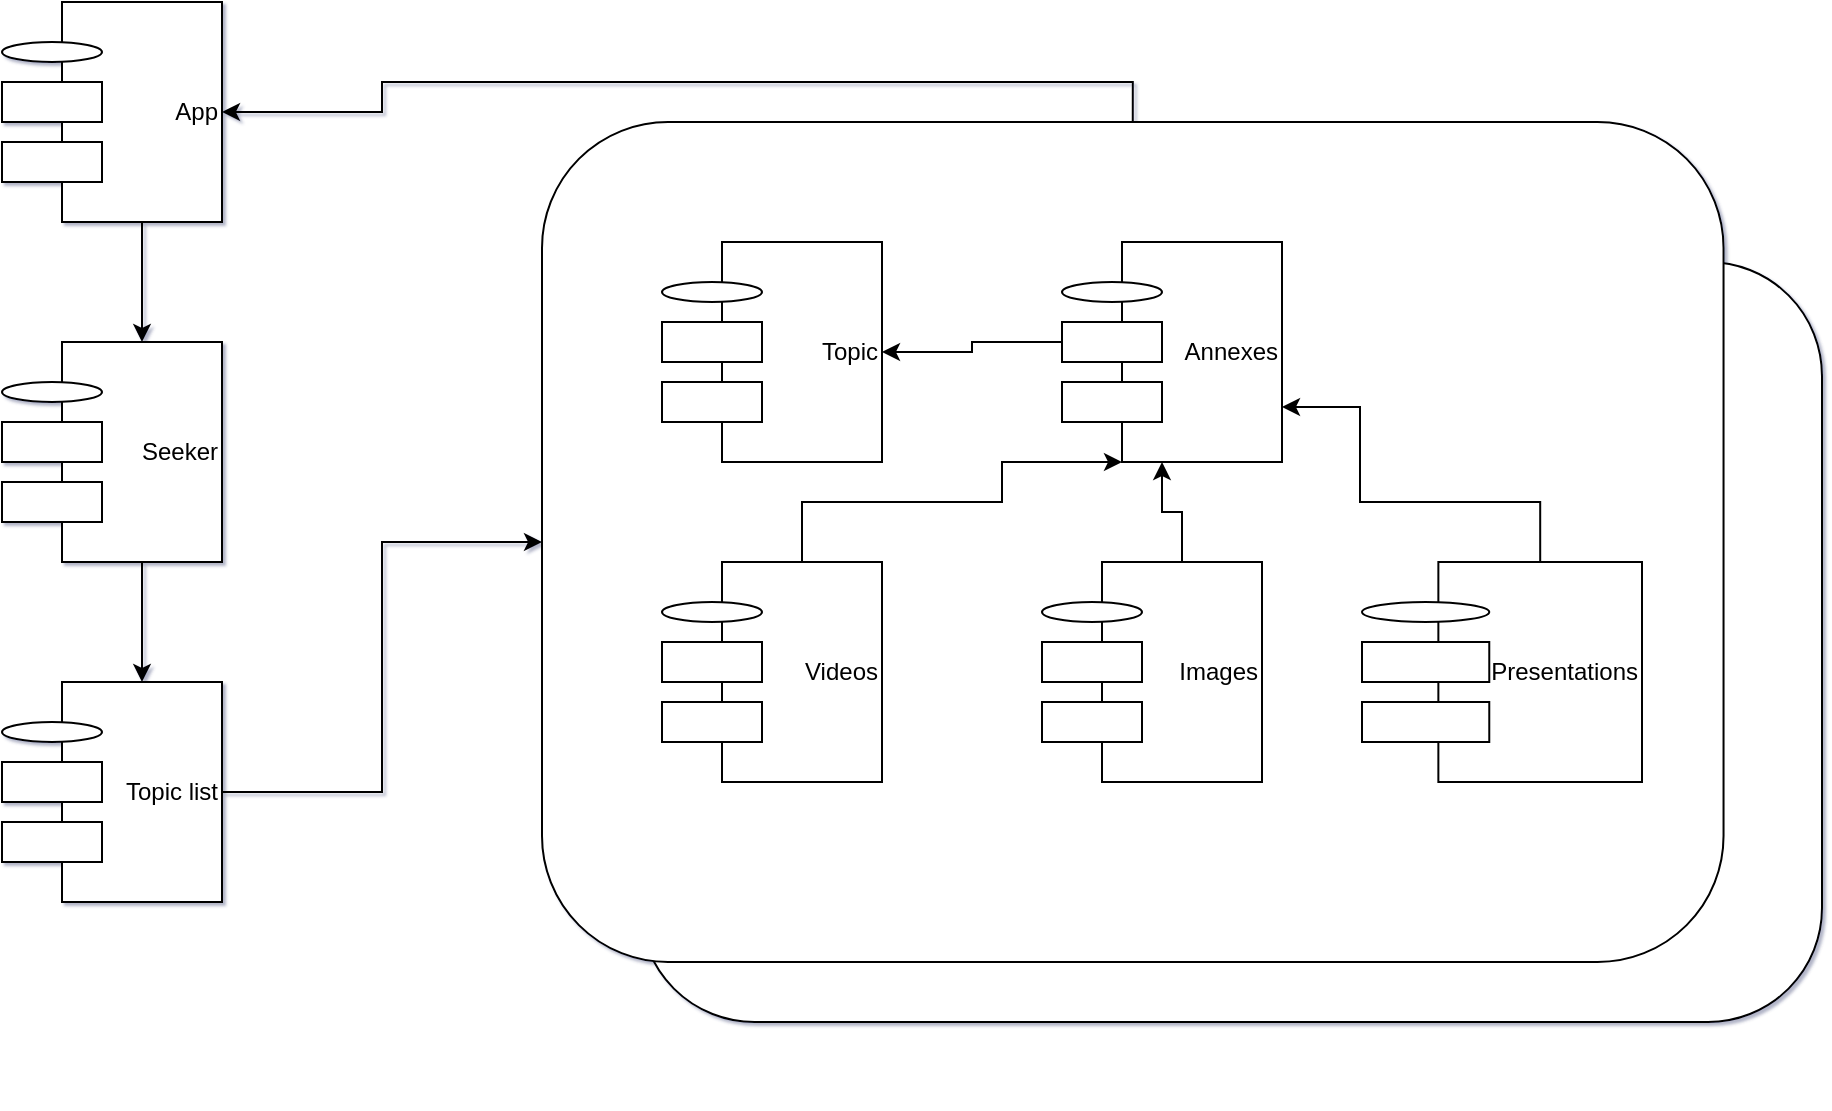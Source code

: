 <mxfile>
    <diagram id="Qy8P768SfCk0Hmot9AXn" name="Page-1">
        <mxGraphModel dx="1117" dy="790" grid="1" gridSize="10" guides="1" tooltips="1" connect="1" arrows="1" fold="1" page="1" pageScale="1" pageWidth="1169" pageHeight="1654" math="0" shadow="1">
            <root>
                <mxCell id="0"/>
                <mxCell id="1" parent="0"/>
                <mxCell id="81" value="" style="group" parent="1" vertex="1" connectable="0">
                    <mxGeometry x="400" y="210" width="640" height="490" as="geometry"/>
                </mxCell>
                <mxCell id="78" value="" style="rounded=1;whiteSpace=wrap;html=1;shadow=0;glass=0;labelBackgroundColor=none;sketch=0;gradientColor=none;" parent="81" vertex="1">
                    <mxGeometry x="49.23" y="70" width="590.77" height="380" as="geometry"/>
                </mxCell>
                <mxCell id="80" value="" style="rounded=1;whiteSpace=wrap;html=1;shadow=0;glass=0;labelBackgroundColor=none;sketch=0;gradientColor=none;" parent="81" vertex="1">
                    <mxGeometry width="590.769" height="420" as="geometry"/>
                </mxCell>
                <mxCell id="28" value="" style="group" parent="1" vertex="1" connectable="0">
                    <mxGeometry x="130" y="150" width="110" height="110" as="geometry"/>
                </mxCell>
                <mxCell id="23" value="App&lt;div&gt;&lt;/div&gt;" style="rounded=0;whiteSpace=wrap;html=1;align=right;" parent="28" vertex="1">
                    <mxGeometry x="30" width="80" height="110" as="geometry"/>
                </mxCell>
                <mxCell id="24" value="" style="ellipse;whiteSpace=wrap;html=1;" parent="28" vertex="1">
                    <mxGeometry y="20" width="50" height="10" as="geometry"/>
                </mxCell>
                <mxCell id="26" value="" style="rounded=0;whiteSpace=wrap;html=1;" parent="28" vertex="1">
                    <mxGeometry y="40" width="50" height="20" as="geometry"/>
                </mxCell>
                <mxCell id="27" value="" style="rounded=0;whiteSpace=wrap;html=1;" parent="28" vertex="1">
                    <mxGeometry y="70" width="50" height="20" as="geometry"/>
                </mxCell>
                <mxCell id="30" value="" style="group" parent="1" vertex="1" connectable="0">
                    <mxGeometry x="130" y="320" width="110" height="110" as="geometry"/>
                </mxCell>
                <mxCell id="31" value="Seeker&lt;div&gt;&lt;/div&gt;" style="rounded=0;whiteSpace=wrap;html=1;align=right;" parent="30" vertex="1">
                    <mxGeometry x="30" width="80" height="110" as="geometry"/>
                </mxCell>
                <mxCell id="32" value="" style="ellipse;whiteSpace=wrap;html=1;" parent="30" vertex="1">
                    <mxGeometry y="20" width="50" height="10" as="geometry"/>
                </mxCell>
                <mxCell id="33" value="" style="rounded=0;whiteSpace=wrap;html=1;" parent="30" vertex="1">
                    <mxGeometry y="40" width="50" height="20" as="geometry"/>
                </mxCell>
                <mxCell id="34" value="" style="rounded=0;whiteSpace=wrap;html=1;" parent="30" vertex="1">
                    <mxGeometry y="70" width="50" height="20" as="geometry"/>
                </mxCell>
                <mxCell id="35" value="" style="group" parent="1" vertex="1" connectable="0">
                    <mxGeometry x="130" y="490" width="110" height="110" as="geometry"/>
                </mxCell>
                <mxCell id="36" value="Topic list&lt;div&gt;&lt;/div&gt;" style="rounded=0;whiteSpace=wrap;html=1;align=right;" parent="35" vertex="1">
                    <mxGeometry x="30" width="80" height="110" as="geometry"/>
                </mxCell>
                <mxCell id="37" value="" style="ellipse;whiteSpace=wrap;html=1;" parent="35" vertex="1">
                    <mxGeometry y="20" width="50" height="10" as="geometry"/>
                </mxCell>
                <mxCell id="38" value="" style="rounded=0;whiteSpace=wrap;html=1;" parent="35" vertex="1">
                    <mxGeometry y="40" width="50" height="20" as="geometry"/>
                </mxCell>
                <mxCell id="39" value="" style="rounded=0;whiteSpace=wrap;html=1;" parent="35" vertex="1">
                    <mxGeometry y="70" width="50" height="20" as="geometry"/>
                </mxCell>
                <mxCell id="41" value="" style="group" parent="1" vertex="1" connectable="0">
                    <mxGeometry x="460" y="270" width="110" height="110" as="geometry"/>
                </mxCell>
                <mxCell id="42" value="Topic&lt;div&gt;&lt;/div&gt;" style="rounded=0;whiteSpace=wrap;html=1;align=right;" parent="41" vertex="1">
                    <mxGeometry x="30" width="80" height="110" as="geometry"/>
                </mxCell>
                <mxCell id="43" value="" style="ellipse;whiteSpace=wrap;html=1;" parent="41" vertex="1">
                    <mxGeometry y="20" width="50" height="10" as="geometry"/>
                </mxCell>
                <mxCell id="44" value="" style="rounded=0;whiteSpace=wrap;html=1;" parent="41" vertex="1">
                    <mxGeometry y="40" width="50" height="20" as="geometry"/>
                </mxCell>
                <mxCell id="45" value="" style="rounded=0;whiteSpace=wrap;html=1;" parent="41" vertex="1">
                    <mxGeometry y="70" width="50" height="20" as="geometry"/>
                </mxCell>
                <mxCell id="46" value="" style="group" parent="1" vertex="1" connectable="0">
                    <mxGeometry x="660" y="270" width="110" height="110" as="geometry"/>
                </mxCell>
                <mxCell id="47" value="Annexes&lt;div&gt;&lt;/div&gt;" style="rounded=0;whiteSpace=wrap;html=1;align=right;" parent="46" vertex="1">
                    <mxGeometry x="30" width="80" height="110" as="geometry"/>
                </mxCell>
                <mxCell id="48" value="" style="ellipse;whiteSpace=wrap;html=1;" parent="46" vertex="1">
                    <mxGeometry y="20" width="50" height="10" as="geometry"/>
                </mxCell>
                <mxCell id="49" value="" style="rounded=0;whiteSpace=wrap;html=1;" parent="46" vertex="1">
                    <mxGeometry y="40" width="50" height="20" as="geometry"/>
                </mxCell>
                <mxCell id="50" value="" style="rounded=0;whiteSpace=wrap;html=1;" parent="46" vertex="1">
                    <mxGeometry y="70" width="50" height="20" as="geometry"/>
                </mxCell>
                <mxCell id="51" value="" style="group" parent="1" vertex="1" connectable="0">
                    <mxGeometry x="460" y="430" width="110" height="110" as="geometry"/>
                </mxCell>
                <mxCell id="52" value="Videos&lt;div&gt;&lt;/div&gt;" style="rounded=0;whiteSpace=wrap;html=1;align=right;" parent="51" vertex="1">
                    <mxGeometry x="30" width="80" height="110" as="geometry"/>
                </mxCell>
                <mxCell id="53" value="" style="ellipse;whiteSpace=wrap;html=1;" parent="51" vertex="1">
                    <mxGeometry y="20" width="50" height="10" as="geometry"/>
                </mxCell>
                <mxCell id="54" value="" style="rounded=0;whiteSpace=wrap;html=1;" parent="51" vertex="1">
                    <mxGeometry y="40" width="50" height="20" as="geometry"/>
                </mxCell>
                <mxCell id="55" value="" style="rounded=0;whiteSpace=wrap;html=1;" parent="51" vertex="1">
                    <mxGeometry y="70" width="50" height="20" as="geometry"/>
                </mxCell>
                <mxCell id="56" value="" style="group" parent="1" vertex="1" connectable="0">
                    <mxGeometry x="650" y="430" width="110" height="110" as="geometry"/>
                </mxCell>
                <mxCell id="57" value="Images&lt;div&gt;&lt;/div&gt;" style="rounded=0;whiteSpace=wrap;html=1;align=right;" parent="56" vertex="1">
                    <mxGeometry x="30" width="80" height="110" as="geometry"/>
                </mxCell>
                <mxCell id="58" value="" style="ellipse;whiteSpace=wrap;html=1;" parent="56" vertex="1">
                    <mxGeometry y="20" width="50" height="10" as="geometry"/>
                </mxCell>
                <mxCell id="59" value="" style="rounded=0;whiteSpace=wrap;html=1;" parent="56" vertex="1">
                    <mxGeometry y="40" width="50" height="20" as="geometry"/>
                </mxCell>
                <mxCell id="60" value="" style="rounded=0;whiteSpace=wrap;html=1;" parent="56" vertex="1">
                    <mxGeometry y="70" width="50" height="20" as="geometry"/>
                </mxCell>
                <mxCell id="61" value="" style="group" parent="1" vertex="1" connectable="0">
                    <mxGeometry x="810" y="430" width="140" height="110" as="geometry"/>
                </mxCell>
                <mxCell id="62" value="Presentations&lt;div&gt;&lt;/div&gt;" style="rounded=0;whiteSpace=wrap;html=1;align=right;" parent="61" vertex="1">
                    <mxGeometry x="38.182" width="101.818" height="110" as="geometry"/>
                </mxCell>
                <mxCell id="63" value="" style="ellipse;whiteSpace=wrap;html=1;" parent="61" vertex="1">
                    <mxGeometry y="20" width="63.636" height="10" as="geometry"/>
                </mxCell>
                <mxCell id="64" value="" style="rounded=0;whiteSpace=wrap;html=1;" parent="61" vertex="1">
                    <mxGeometry y="40" width="63.636" height="20" as="geometry"/>
                </mxCell>
                <mxCell id="65" value="" style="rounded=0;whiteSpace=wrap;html=1;" parent="61" vertex="1">
                    <mxGeometry y="70" width="63.636" height="20" as="geometry"/>
                </mxCell>
                <mxCell id="66" style="edgeStyle=orthogonalEdgeStyle;rounded=0;orthogonalLoop=1;jettySize=auto;html=1;entryX=0.5;entryY=0;entryDx=0;entryDy=0;" parent="1" source="23" target="31" edge="1">
                    <mxGeometry relative="1" as="geometry"/>
                </mxCell>
                <mxCell id="67" style="edgeStyle=orthogonalEdgeStyle;rounded=0;orthogonalLoop=1;jettySize=auto;html=1;" parent="1" source="31" target="36" edge="1">
                    <mxGeometry relative="1" as="geometry"/>
                </mxCell>
                <mxCell id="68" style="edgeStyle=orthogonalEdgeStyle;rounded=0;orthogonalLoop=1;jettySize=auto;html=1;entryX=1;entryY=0.5;entryDx=0;entryDy=0;" parent="1" source="49" target="42" edge="1">
                    <mxGeometry relative="1" as="geometry"/>
                </mxCell>
                <mxCell id="69" style="edgeStyle=orthogonalEdgeStyle;rounded=0;orthogonalLoop=1;jettySize=auto;html=1;entryX=0;entryY=1;entryDx=0;entryDy=0;" parent="1" source="52" target="47" edge="1">
                    <mxGeometry relative="1" as="geometry">
                        <Array as="points">
                            <mxPoint x="530" y="400"/>
                            <mxPoint x="630" y="400"/>
                            <mxPoint x="630" y="380"/>
                        </Array>
                    </mxGeometry>
                </mxCell>
                <mxCell id="70" style="edgeStyle=orthogonalEdgeStyle;rounded=0;orthogonalLoop=1;jettySize=auto;html=1;entryX=0.25;entryY=1;entryDx=0;entryDy=0;" parent="1" source="57" target="47" edge="1">
                    <mxGeometry relative="1" as="geometry"/>
                </mxCell>
                <mxCell id="72" style="edgeStyle=orthogonalEdgeStyle;rounded=0;orthogonalLoop=1;jettySize=auto;html=1;entryX=1;entryY=0.75;entryDx=0;entryDy=0;" parent="1" source="62" target="47" edge="1">
                    <mxGeometry relative="1" as="geometry">
                        <Array as="points">
                            <mxPoint x="899" y="400"/>
                            <mxPoint x="809" y="400"/>
                            <mxPoint x="809" y="353"/>
                        </Array>
                    </mxGeometry>
                </mxCell>
                <mxCell id="82" style="edgeStyle=orthogonalEdgeStyle;rounded=0;orthogonalLoop=1;jettySize=auto;html=1;entryX=0;entryY=0.5;entryDx=0;entryDy=0;" parent="1" source="36" target="80" edge="1">
                    <mxGeometry relative="1" as="geometry"/>
                </mxCell>
                <mxCell id="83" style="edgeStyle=orthogonalEdgeStyle;rounded=0;orthogonalLoop=1;jettySize=auto;html=1;exitX=0.5;exitY=0;exitDx=0;exitDy=0;entryX=1;entryY=0.5;entryDx=0;entryDy=0;" parent="1" source="80" target="23" edge="1">
                    <mxGeometry relative="1" as="geometry"/>
                </mxCell>
            </root>
        </mxGraphModel>
    </diagram>
</mxfile>